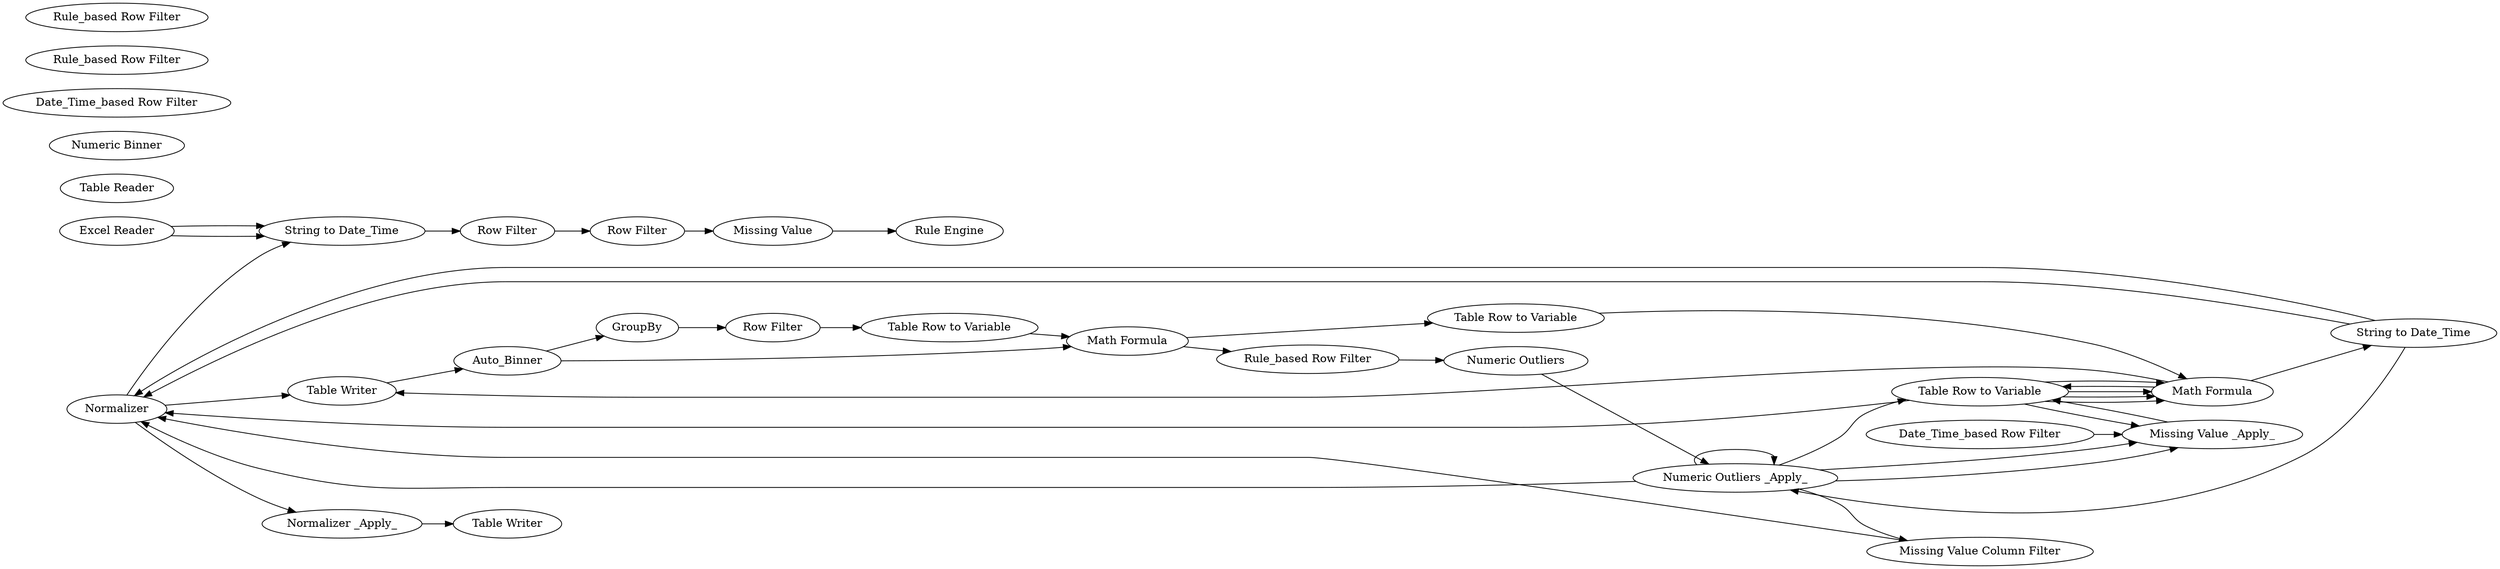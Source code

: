 digraph {
	46 [label="Excel Reader"]
	47 [label="Table Reader"]
	2 [label="Row Filter"]
	3 [label="Row Filter"]
	4 [label="Rule Engine"]
	33 [label="String to Date_Time"]
	34 [label="String to Date_Time"]
	37 [label="Missing Value"]
	38 [label="Column Auto Type Cast"]
	16 [label=Joiner]
	48 [label="Numeric Binner"]
	55 [label="Missing Value"]
	49 [label="Date_Time_based Row Filter"]
	50 [label="Date_Time_based Row Filter"]
	51 [label="Missing Value Column Filter"]
	52 [label="Missing Value"]
	53 [label="Constant Value Column Filter"]
	54 [label="Missing Value _Apply_"]
	56 [label="Reference Column Filter"]
	21 [label=Auto_Binner]
	22 [label=GroupBy]
	26 [label="Rule_based Row Filter"]
	27 [label="Row Filter"]
	30 [label="Math Formula"]
	35 [label="Numeric Outliers"]
	38 [label="Math Formula"]
	39 [label="Rule_based Row Filter"]
	45 [label="Table Row to Variable"]
	52 [label="Rule_based Row Filter"]
	53 [label="Rule_based Row Filter"]
	55 [label="Numeric Outliers _Apply_"]
	56 [label="Table Row to Variable"]
	57 [label="Table Row to Variable"]
	16 [label=Normalizer]
	39 [label="Table Writer"]
	40 [label="Table Writer"]
	41 [label="Normalizer _Apply_"]
	2 -> 3
	3 -> 37
	34 -> 2
	37 -> 4
	38 -> 33
	16 -> 34
	33 -> 55
	55 -> 51
	50 -> 54
	51 -> 16
	56 -> 38
	56 -> 54
	55 -> 56
	54 -> 56
	21 -> 22
	21 -> 30
	22 -> 27
	26 -> 35
	27 -> 45
	30 -> 26
	30 -> 57
	35 -> 55
	38 -> 39
	38 -> 56
	39 -> 21
	45 -> 30
	56 -> 38
	55 -> 55
	56 -> 16
	57 -> 38
	16 -> 39
	16 -> 41
	41 -> 40
	46 -> 34
	46 -> 34
	33 -> 16
	33 -> 16
	55 -> 16
	56 -> 38
	56 -> 38
	55 -> 54
	55 -> 54
	rankdir=LR
}
